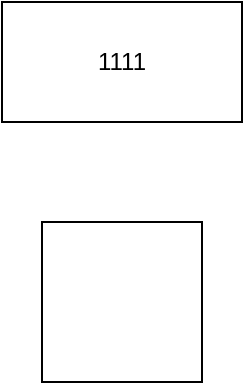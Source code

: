 <mxfile version="15.2.9" type="github">
  <diagram id="-MccKQFfYnomR9Ya1-W3" name="Page-1">
    <mxGraphModel dx="942" dy="674" grid="1" gridSize="10" guides="1" tooltips="1" connect="1" arrows="1" fold="1" page="1" pageScale="1" pageWidth="827" pageHeight="1169" math="0" shadow="0">
      <root>
        <mxCell id="0" />
        <mxCell id="1" parent="0" />
        <mxCell id="nj8UDYN2b99eEMC10l-8-1" value="1111" style="rounded=0;whiteSpace=wrap;html=1;" vertex="1" parent="1">
          <mxGeometry x="354" y="140" width="120" height="60" as="geometry" />
        </mxCell>
        <mxCell id="nj8UDYN2b99eEMC10l-8-2" value="" style="whiteSpace=wrap;html=1;aspect=fixed;" vertex="1" parent="1">
          <mxGeometry x="374" y="250" width="80" height="80" as="geometry" />
        </mxCell>
      </root>
    </mxGraphModel>
  </diagram>
</mxfile>
